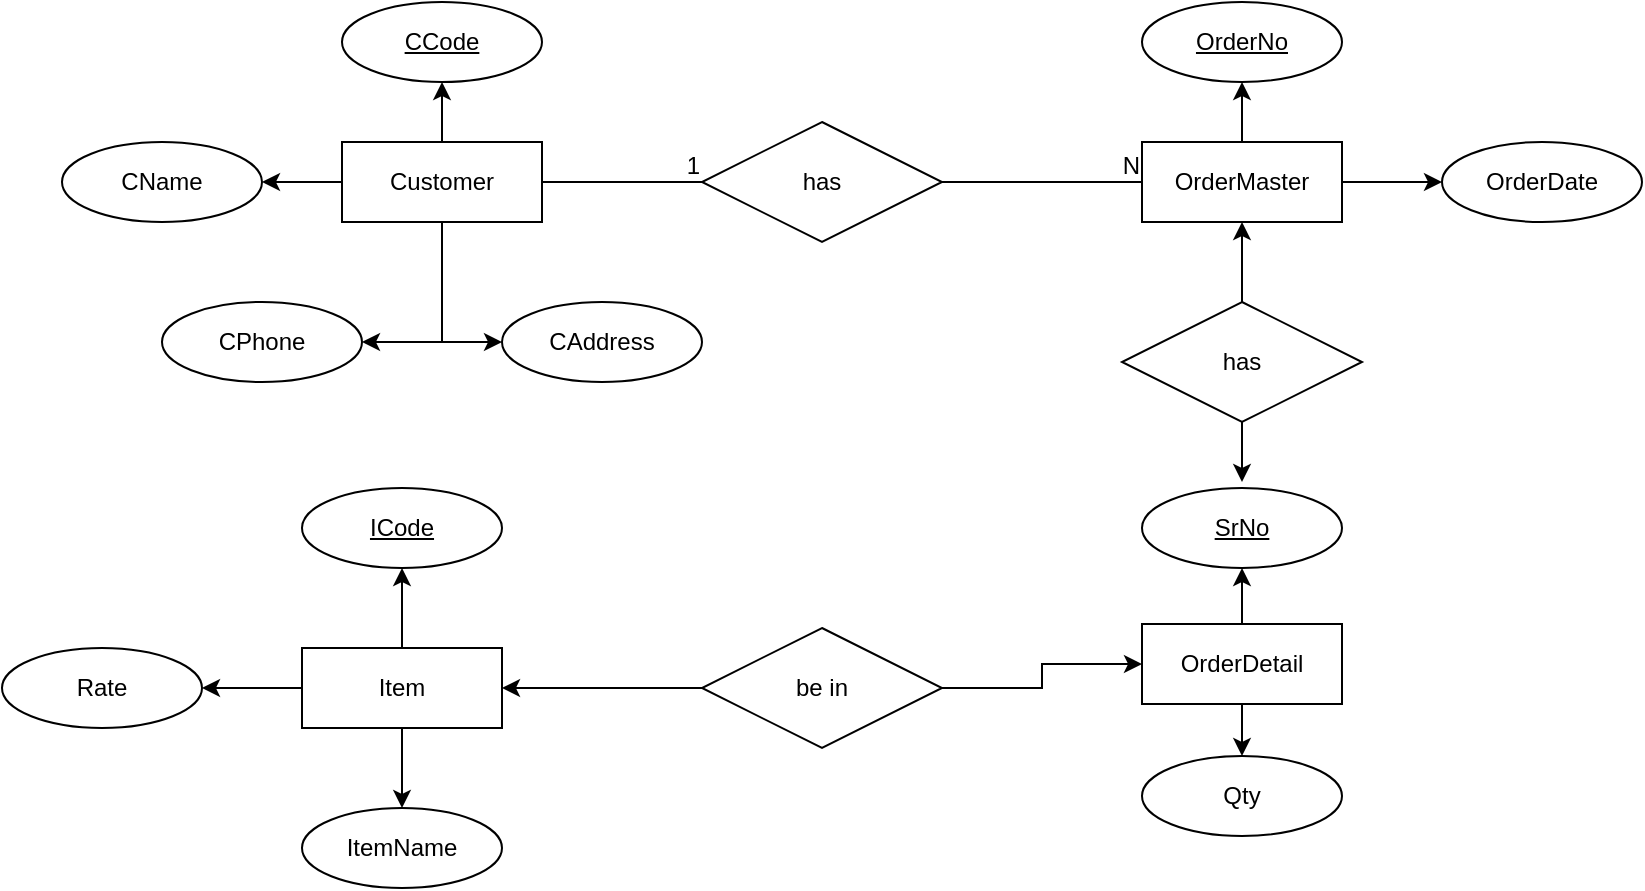 <mxfile version="21.7.5" type="device">
  <diagram name="Page-1" id="gDSv9ZYDUtfQbdCYEdag">
    <mxGraphModel dx="1434" dy="884" grid="1" gridSize="10" guides="1" tooltips="1" connect="1" arrows="1" fold="1" page="1" pageScale="1" pageWidth="1169" pageHeight="827" math="0" shadow="0">
      <root>
        <mxCell id="0" />
        <mxCell id="1" parent="0" />
        <mxCell id="zWi13hjiRuyTfK-G7GX1-30" style="edgeStyle=orthogonalEdgeStyle;rounded=0;orthogonalLoop=1;jettySize=auto;html=1;entryX=0.5;entryY=0;entryDx=0;entryDy=0;" parent="1" source="zWi13hjiRuyTfK-G7GX1-7" target="zWi13hjiRuyTfK-G7GX1-13" edge="1">
          <mxGeometry relative="1" as="geometry">
            <Array as="points">
              <mxPoint x="350" y="543" />
              <mxPoint x="350" y="543" />
            </Array>
          </mxGeometry>
        </mxCell>
        <mxCell id="zWi13hjiRuyTfK-G7GX1-31" style="edgeStyle=orthogonalEdgeStyle;rounded=0;orthogonalLoop=1;jettySize=auto;html=1;entryX=0.5;entryY=1;entryDx=0;entryDy=0;" parent="1" source="zWi13hjiRuyTfK-G7GX1-7" target="zWi13hjiRuyTfK-G7GX1-28" edge="1">
          <mxGeometry relative="1" as="geometry" />
        </mxCell>
        <mxCell id="zWi13hjiRuyTfK-G7GX1-32" style="edgeStyle=orthogonalEdgeStyle;rounded=0;orthogonalLoop=1;jettySize=auto;html=1;entryX=1;entryY=0.5;entryDx=0;entryDy=0;" parent="1" source="zWi13hjiRuyTfK-G7GX1-7" target="zWi13hjiRuyTfK-G7GX1-29" edge="1">
          <mxGeometry relative="1" as="geometry" />
        </mxCell>
        <mxCell id="zWi13hjiRuyTfK-G7GX1-7" value="Item" style="whiteSpace=wrap;html=1;align=center;" parent="1" vertex="1">
          <mxGeometry x="300" y="463" width="100" height="40" as="geometry" />
        </mxCell>
        <mxCell id="zWi13hjiRuyTfK-G7GX1-17" style="edgeStyle=orthogonalEdgeStyle;rounded=0;orthogonalLoop=1;jettySize=auto;html=1;entryX=0.5;entryY=1;entryDx=0;entryDy=0;" parent="1" source="zWi13hjiRuyTfK-G7GX1-8" target="zWi13hjiRuyTfK-G7GX1-15" edge="1">
          <mxGeometry relative="1" as="geometry" />
        </mxCell>
        <mxCell id="zWi13hjiRuyTfK-G7GX1-18" style="edgeStyle=orthogonalEdgeStyle;rounded=0;orthogonalLoop=1;jettySize=auto;html=1;entryX=1;entryY=0.5;entryDx=0;entryDy=0;" parent="1" source="zWi13hjiRuyTfK-G7GX1-8" target="zWi13hjiRuyTfK-G7GX1-11" edge="1">
          <mxGeometry relative="1" as="geometry" />
        </mxCell>
        <mxCell id="zWi13hjiRuyTfK-G7GX1-19" style="edgeStyle=orthogonalEdgeStyle;rounded=0;orthogonalLoop=1;jettySize=auto;html=1;entryX=0;entryY=0.5;entryDx=0;entryDy=0;" parent="1" source="zWi13hjiRuyTfK-G7GX1-8" target="zWi13hjiRuyTfK-G7GX1-14" edge="1">
          <mxGeometry relative="1" as="geometry" />
        </mxCell>
        <mxCell id="zWi13hjiRuyTfK-G7GX1-20" style="edgeStyle=orthogonalEdgeStyle;rounded=0;orthogonalLoop=1;jettySize=auto;html=1;entryX=1;entryY=0.5;entryDx=0;entryDy=0;" parent="1" source="zWi13hjiRuyTfK-G7GX1-8" target="zWi13hjiRuyTfK-G7GX1-12" edge="1">
          <mxGeometry relative="1" as="geometry" />
        </mxCell>
        <mxCell id="zWi13hjiRuyTfK-G7GX1-8" value="Customer" style="whiteSpace=wrap;html=1;align=center;" parent="1" vertex="1">
          <mxGeometry x="320" y="210" width="100" height="40" as="geometry" />
        </mxCell>
        <mxCell id="zWi13hjiRuyTfK-G7GX1-33" style="edgeStyle=orthogonalEdgeStyle;rounded=0;orthogonalLoop=1;jettySize=auto;html=1;entryX=0.5;entryY=1;entryDx=0;entryDy=0;" parent="1" source="zWi13hjiRuyTfK-G7GX1-9" target="zWi13hjiRuyTfK-G7GX1-21" edge="1">
          <mxGeometry relative="1" as="geometry" />
        </mxCell>
        <mxCell id="zWi13hjiRuyTfK-G7GX1-34" style="edgeStyle=orthogonalEdgeStyle;rounded=0;orthogonalLoop=1;jettySize=auto;html=1;entryX=0;entryY=0.5;entryDx=0;entryDy=0;" parent="1" source="zWi13hjiRuyTfK-G7GX1-9" target="zWi13hjiRuyTfK-G7GX1-26" edge="1">
          <mxGeometry relative="1" as="geometry" />
        </mxCell>
        <mxCell id="zWi13hjiRuyTfK-G7GX1-9" value="OrderMaster" style="whiteSpace=wrap;html=1;align=center;" parent="1" vertex="1">
          <mxGeometry x="720" y="210" width="100" height="40" as="geometry" />
        </mxCell>
        <mxCell id="zWi13hjiRuyTfK-G7GX1-39" style="edgeStyle=orthogonalEdgeStyle;rounded=0;orthogonalLoop=1;jettySize=auto;html=1;entryX=0.5;entryY=1;entryDx=0;entryDy=0;" parent="1" source="zWi13hjiRuyTfK-G7GX1-10" target="zWi13hjiRuyTfK-G7GX1-35" edge="1">
          <mxGeometry relative="1" as="geometry">
            <mxPoint x="770" y="417" as="targetPoint" />
          </mxGeometry>
        </mxCell>
        <mxCell id="zWi13hjiRuyTfK-G7GX1-40" style="edgeStyle=orthogonalEdgeStyle;rounded=0;orthogonalLoop=1;jettySize=auto;html=1;entryX=0.5;entryY=0;entryDx=0;entryDy=0;" parent="1" source="zWi13hjiRuyTfK-G7GX1-10" target="zWi13hjiRuyTfK-G7GX1-38" edge="1">
          <mxGeometry relative="1" as="geometry" />
        </mxCell>
        <mxCell id="zWi13hjiRuyTfK-G7GX1-10" value="OrderDetail" style="whiteSpace=wrap;html=1;align=center;" parent="1" vertex="1">
          <mxGeometry x="720" y="451" width="100" height="40" as="geometry" />
        </mxCell>
        <mxCell id="zWi13hjiRuyTfK-G7GX1-11" value="CName" style="ellipse;whiteSpace=wrap;html=1;align=center;" parent="1" vertex="1">
          <mxGeometry x="180" y="210" width="100" height="40" as="geometry" />
        </mxCell>
        <mxCell id="zWi13hjiRuyTfK-G7GX1-12" value="CPhone" style="ellipse;whiteSpace=wrap;html=1;align=center;" parent="1" vertex="1">
          <mxGeometry x="230" y="290" width="100" height="40" as="geometry" />
        </mxCell>
        <mxCell id="zWi13hjiRuyTfK-G7GX1-13" value="ItemName" style="ellipse;whiteSpace=wrap;html=1;align=center;" parent="1" vertex="1">
          <mxGeometry x="300" y="543" width="100" height="40" as="geometry" />
        </mxCell>
        <mxCell id="zWi13hjiRuyTfK-G7GX1-14" value="CAddress" style="ellipse;whiteSpace=wrap;html=1;align=center;" parent="1" vertex="1">
          <mxGeometry x="400" y="290" width="100" height="40" as="geometry" />
        </mxCell>
        <mxCell id="zWi13hjiRuyTfK-G7GX1-15" value="CCode" style="ellipse;whiteSpace=wrap;html=1;align=center;fontStyle=4;" parent="1" vertex="1">
          <mxGeometry x="320" y="140" width="100" height="40" as="geometry" />
        </mxCell>
        <mxCell id="zWi13hjiRuyTfK-G7GX1-21" value="OrderNo" style="ellipse;whiteSpace=wrap;html=1;align=center;fontStyle=4;" parent="1" vertex="1">
          <mxGeometry x="720" y="140" width="100" height="40" as="geometry" />
        </mxCell>
        <mxCell id="zWi13hjiRuyTfK-G7GX1-26" value="OrderDate" style="ellipse;whiteSpace=wrap;html=1;align=center;" parent="1" vertex="1">
          <mxGeometry x="870" y="210" width="100" height="40" as="geometry" />
        </mxCell>
        <mxCell id="zWi13hjiRuyTfK-G7GX1-28" value="ICode" style="ellipse;whiteSpace=wrap;html=1;align=center;fontStyle=4;" parent="1" vertex="1">
          <mxGeometry x="300" y="383" width="100" height="40" as="geometry" />
        </mxCell>
        <mxCell id="zWi13hjiRuyTfK-G7GX1-29" value="Rate" style="ellipse;whiteSpace=wrap;html=1;align=center;" parent="1" vertex="1">
          <mxGeometry x="150" y="463" width="100" height="40" as="geometry" />
        </mxCell>
        <mxCell id="zWi13hjiRuyTfK-G7GX1-35" value="SrNo" style="ellipse;whiteSpace=wrap;html=1;align=center;fontStyle=4;" parent="1" vertex="1">
          <mxGeometry x="720" y="383" width="100" height="40" as="geometry" />
        </mxCell>
        <mxCell id="zWi13hjiRuyTfK-G7GX1-38" value="Qty" style="ellipse;whiteSpace=wrap;html=1;align=center;" parent="1" vertex="1">
          <mxGeometry x="720" y="517" width="100" height="40" as="geometry" />
        </mxCell>
        <mxCell id="zWi13hjiRuyTfK-G7GX1-43" value="has" style="shape=rhombus;perimeter=rhombusPerimeter;whiteSpace=wrap;html=1;align=center;" parent="1" vertex="1">
          <mxGeometry x="500" y="200" width="120" height="60" as="geometry" />
        </mxCell>
        <mxCell id="OTxSQP6Xuq4sqIuwL4yw-3" style="edgeStyle=orthogonalEdgeStyle;rounded=0;orthogonalLoop=1;jettySize=auto;html=1;entryX=0.5;entryY=1;entryDx=0;entryDy=0;" edge="1" parent="1" source="zWi13hjiRuyTfK-G7GX1-46" target="zWi13hjiRuyTfK-G7GX1-9">
          <mxGeometry relative="1" as="geometry" />
        </mxCell>
        <mxCell id="OTxSQP6Xuq4sqIuwL4yw-4" style="edgeStyle=orthogonalEdgeStyle;rounded=0;orthogonalLoop=1;jettySize=auto;html=1;exitX=0.5;exitY=1;exitDx=0;exitDy=0;" edge="1" parent="1" source="zWi13hjiRuyTfK-G7GX1-46">
          <mxGeometry relative="1" as="geometry">
            <mxPoint x="770" y="380" as="targetPoint" />
          </mxGeometry>
        </mxCell>
        <mxCell id="zWi13hjiRuyTfK-G7GX1-46" value="has" style="shape=rhombus;perimeter=rhombusPerimeter;whiteSpace=wrap;html=1;align=center;" parent="1" vertex="1">
          <mxGeometry x="710" y="290" width="120" height="60" as="geometry" />
        </mxCell>
        <mxCell id="OTxSQP6Xuq4sqIuwL4yw-5" style="edgeStyle=orthogonalEdgeStyle;rounded=0;orthogonalLoop=1;jettySize=auto;html=1;exitX=1;exitY=0.5;exitDx=0;exitDy=0;entryX=0;entryY=0.5;entryDx=0;entryDy=0;" edge="1" parent="1" source="zWi13hjiRuyTfK-G7GX1-47" target="zWi13hjiRuyTfK-G7GX1-10">
          <mxGeometry relative="1" as="geometry" />
        </mxCell>
        <mxCell id="OTxSQP6Xuq4sqIuwL4yw-6" style="edgeStyle=orthogonalEdgeStyle;rounded=0;orthogonalLoop=1;jettySize=auto;html=1;entryX=1;entryY=0.5;entryDx=0;entryDy=0;" edge="1" parent="1" source="zWi13hjiRuyTfK-G7GX1-47" target="zWi13hjiRuyTfK-G7GX1-7">
          <mxGeometry relative="1" as="geometry" />
        </mxCell>
        <mxCell id="zWi13hjiRuyTfK-G7GX1-47" value="be in" style="shape=rhombus;perimeter=rhombusPerimeter;whiteSpace=wrap;html=1;align=center;" parent="1" vertex="1">
          <mxGeometry x="500" y="453" width="120" height="60" as="geometry" />
        </mxCell>
        <mxCell id="OTxSQP6Xuq4sqIuwL4yw-7" value="" style="endArrow=none;html=1;rounded=0;entryX=0;entryY=0.5;entryDx=0;entryDy=0;exitX=1;exitY=0.5;exitDx=0;exitDy=0;" edge="1" parent="1" source="zWi13hjiRuyTfK-G7GX1-43" target="zWi13hjiRuyTfK-G7GX1-9">
          <mxGeometry relative="1" as="geometry">
            <mxPoint x="570" y="270" as="sourcePoint" />
            <mxPoint x="730" y="270" as="targetPoint" />
          </mxGeometry>
        </mxCell>
        <mxCell id="OTxSQP6Xuq4sqIuwL4yw-8" value="N" style="resizable=0;html=1;whiteSpace=wrap;align=right;verticalAlign=bottom;" connectable="0" vertex="1" parent="OTxSQP6Xuq4sqIuwL4yw-7">
          <mxGeometry x="1" relative="1" as="geometry" />
        </mxCell>
        <mxCell id="OTxSQP6Xuq4sqIuwL4yw-9" value="" style="endArrow=none;html=1;rounded=0;exitX=1;exitY=0.5;exitDx=0;exitDy=0;entryX=0;entryY=0.5;entryDx=0;entryDy=0;" edge="1" parent="1" source="zWi13hjiRuyTfK-G7GX1-8" target="zWi13hjiRuyTfK-G7GX1-43">
          <mxGeometry relative="1" as="geometry">
            <mxPoint x="510" y="160" as="sourcePoint" />
            <mxPoint x="670" y="160" as="targetPoint" />
          </mxGeometry>
        </mxCell>
        <mxCell id="OTxSQP6Xuq4sqIuwL4yw-10" value="1" style="resizable=0;html=1;whiteSpace=wrap;align=right;verticalAlign=bottom;" connectable="0" vertex="1" parent="OTxSQP6Xuq4sqIuwL4yw-9">
          <mxGeometry x="1" relative="1" as="geometry" />
        </mxCell>
      </root>
    </mxGraphModel>
  </diagram>
</mxfile>
